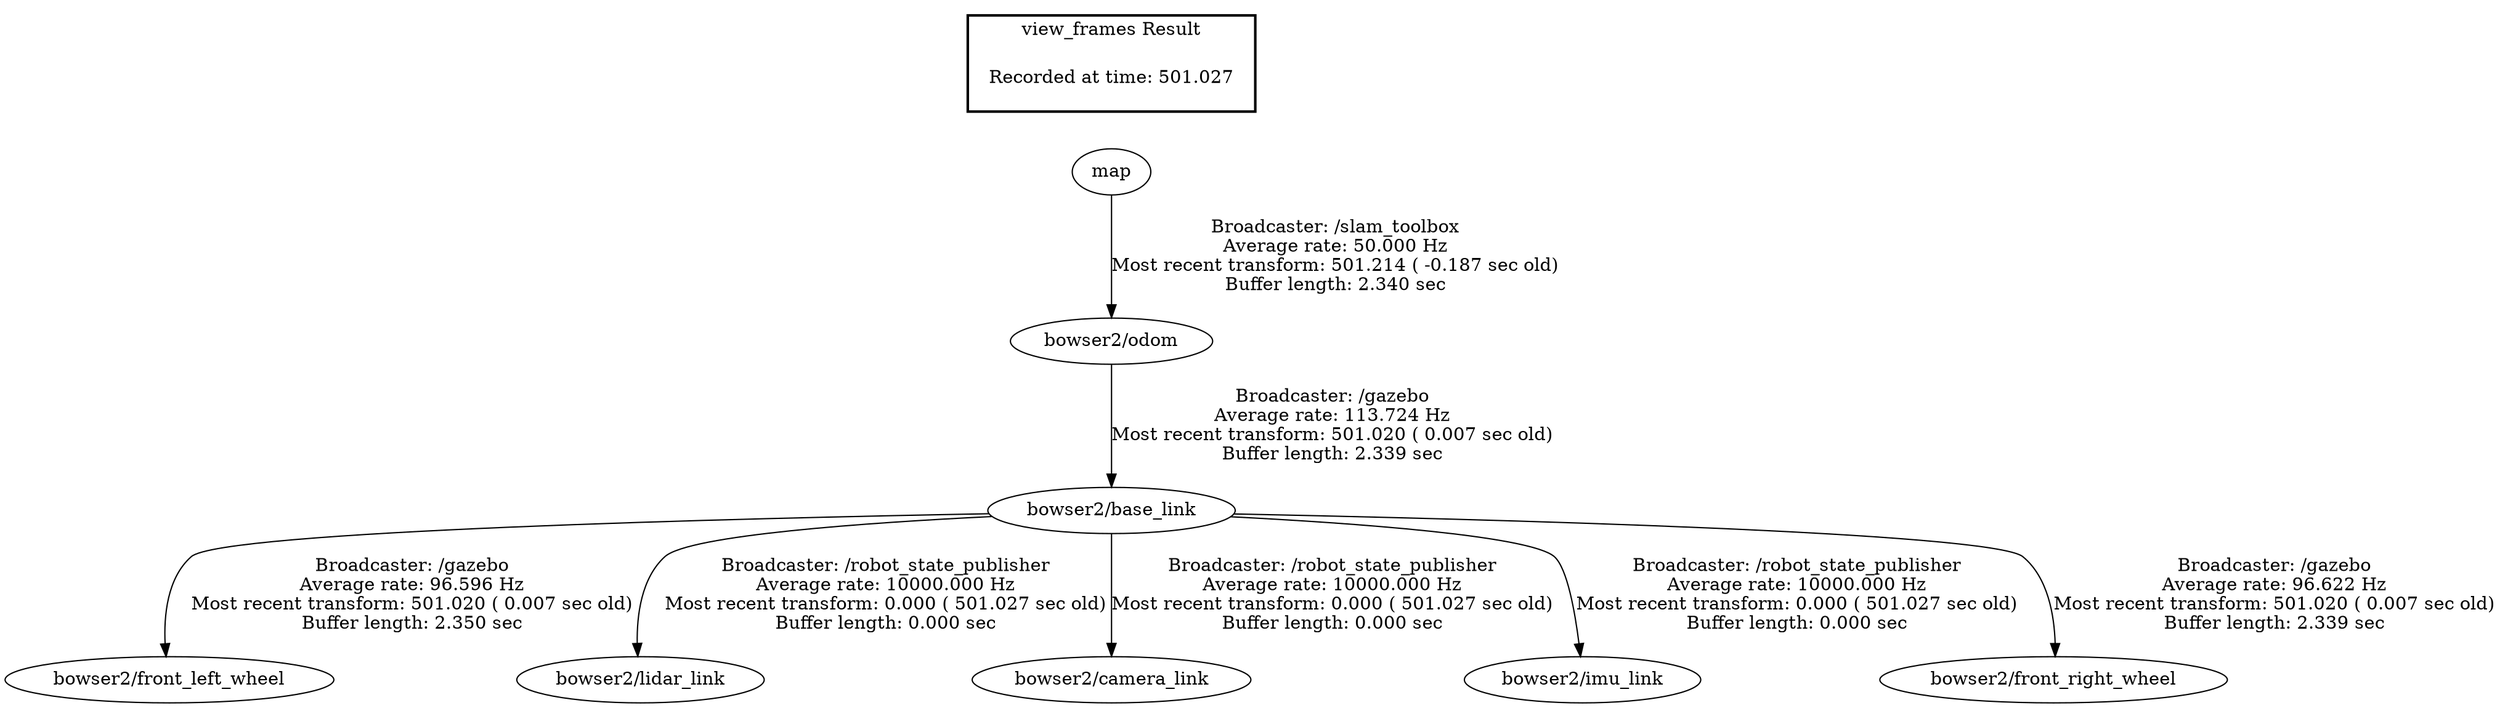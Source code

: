 digraph G {
"bowser2/base_link" -> "bowser2/front_left_wheel"[label="Broadcaster: /gazebo\nAverage rate: 96.596 Hz\nMost recent transform: 501.020 ( 0.007 sec old)\nBuffer length: 2.350 sec\n"];
"bowser2/odom" -> "bowser2/base_link"[label="Broadcaster: /gazebo\nAverage rate: 113.724 Hz\nMost recent transform: 501.020 ( 0.007 sec old)\nBuffer length: 2.339 sec\n"];
"bowser2/base_link" -> "bowser2/lidar_link"[label="Broadcaster: /robot_state_publisher\nAverage rate: 10000.000 Hz\nMost recent transform: 0.000 ( 501.027 sec old)\nBuffer length: 0.000 sec\n"];
"bowser2/base_link" -> "bowser2/camera_link"[label="Broadcaster: /robot_state_publisher\nAverage rate: 10000.000 Hz\nMost recent transform: 0.000 ( 501.027 sec old)\nBuffer length: 0.000 sec\n"];
"bowser2/base_link" -> "bowser2/imu_link"[label="Broadcaster: /robot_state_publisher\nAverage rate: 10000.000 Hz\nMost recent transform: 0.000 ( 501.027 sec old)\nBuffer length: 0.000 sec\n"];
"map" -> "bowser2/odom"[label="Broadcaster: /slam_toolbox\nAverage rate: 50.000 Hz\nMost recent transform: 501.214 ( -0.187 sec old)\nBuffer length: 2.340 sec\n"];
"bowser2/base_link" -> "bowser2/front_right_wheel"[label="Broadcaster: /gazebo\nAverage rate: 96.622 Hz\nMost recent transform: 501.020 ( 0.007 sec old)\nBuffer length: 2.339 sec\n"];
edge [style=invis];
 subgraph cluster_legend { style=bold; color=black; label ="view_frames Result";
"Recorded at time: 501.027"[ shape=plaintext ] ;
 }->"map";
}